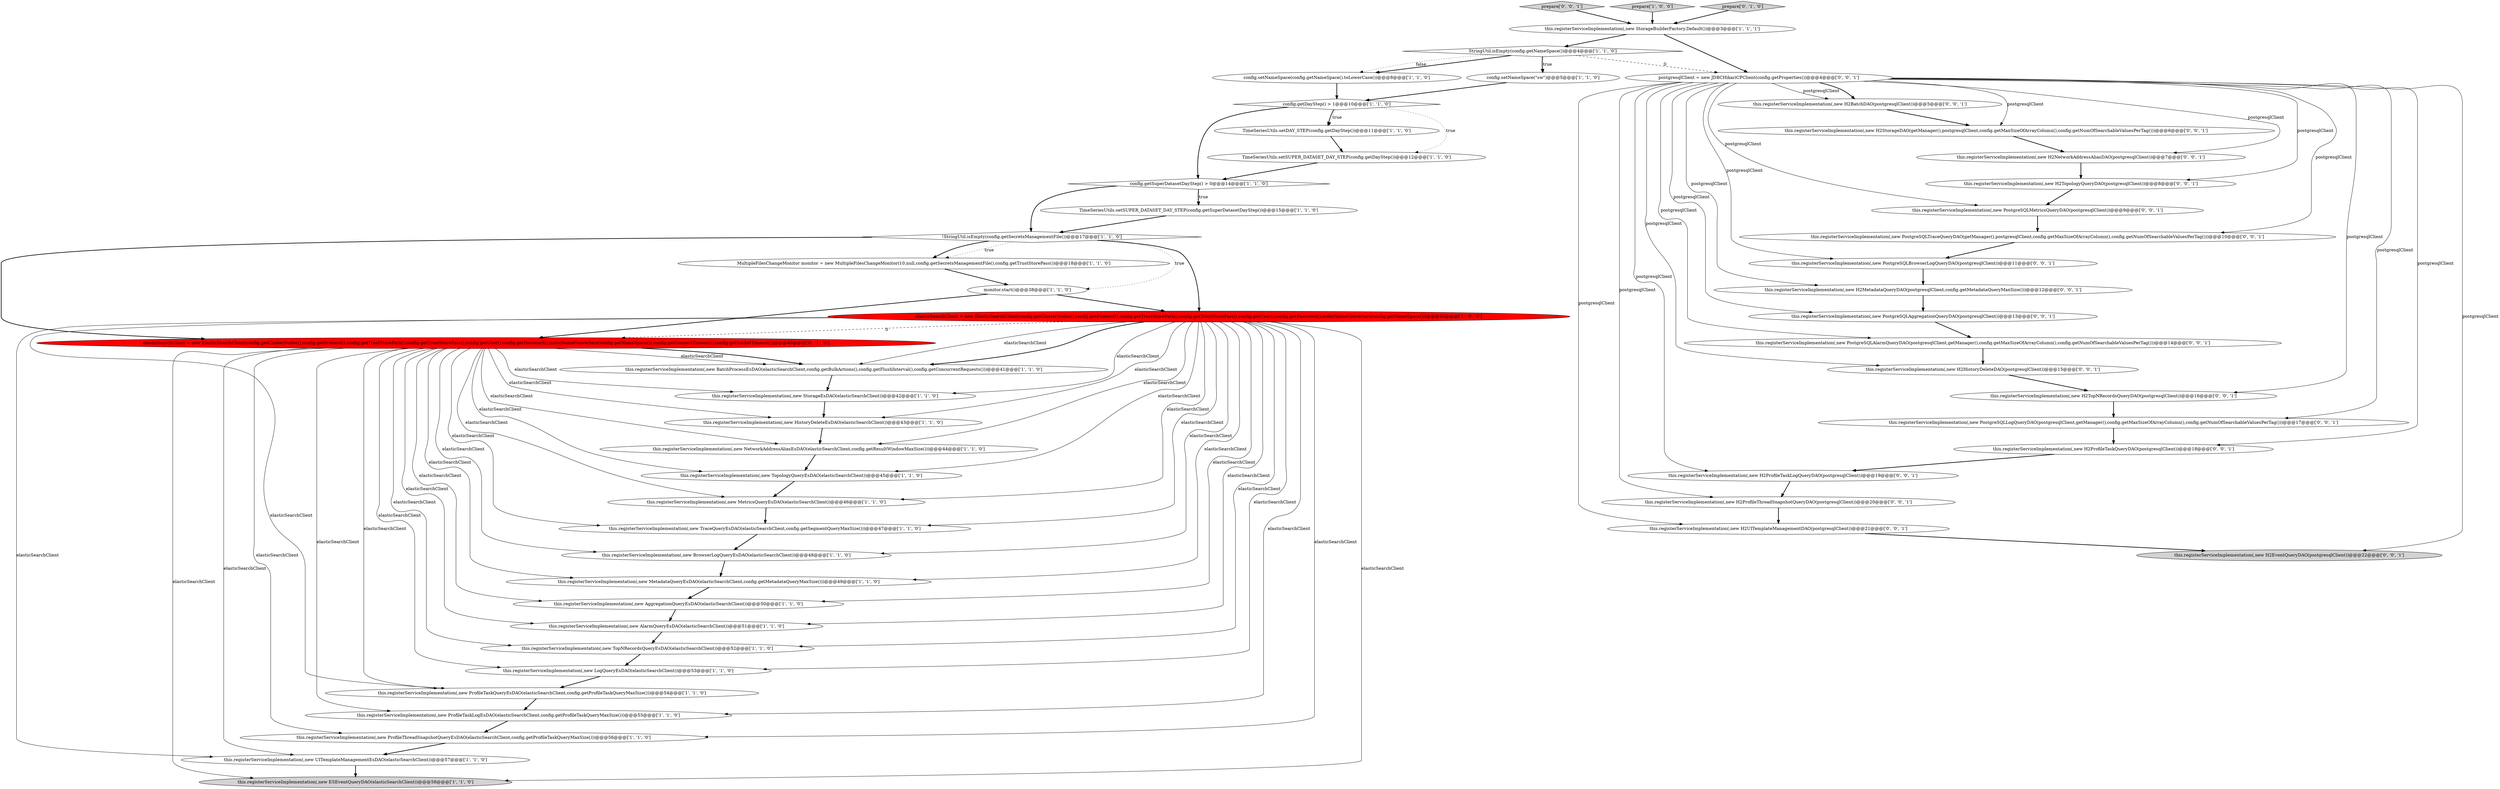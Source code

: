 digraph {
3 [style = filled, label = "config.setNameSpace(\"sw\")@@@5@@@['1', '1', '0']", fillcolor = white, shape = ellipse image = "AAA0AAABBB1BBB"];
43 [style = filled, label = "this.registerServiceImplementation(,new PostgreSQLMetricsQueryDAO(postgresqlClient))@@@9@@@['0', '0', '1']", fillcolor = white, shape = ellipse image = "AAA0AAABBB3BBB"];
9 [style = filled, label = "config.getSuperDatasetDayStep() > 0@@@14@@@['1', '1', '0']", fillcolor = white, shape = diamond image = "AAA0AAABBB1BBB"];
24 [style = filled, label = "elasticSearchClient = new ElasticSearchClient(config.getClusterNodes(),config.getProtocol(),config.getTrustStorePath(),config.getTrustStorePass(),config.getUser(),config.getPassword(),indexNameConverters(config.getNameSpace()))@@@40@@@['1', '0', '0']", fillcolor = red, shape = ellipse image = "AAA1AAABBB1BBB"];
26 [style = filled, label = "StringUtil.isEmpty(config.getNameSpace())@@@4@@@['1', '1', '0']", fillcolor = white, shape = diamond image = "AAA0AAABBB1BBB"];
34 [style = filled, label = "postgresqlClient = new JDBCHikariCPClient(config.getProperties())@@@4@@@['0', '0', '1']", fillcolor = white, shape = ellipse image = "AAA0AAABBB3BBB"];
38 [style = filled, label = "this.registerServiceImplementation(,new H2UITemplateManagementDAO(postgresqlClient))@@@21@@@['0', '0', '1']", fillcolor = white, shape = ellipse image = "AAA0AAABBB3BBB"];
47 [style = filled, label = "this.registerServiceImplementation(,new H2ProfileThreadSnapshotQueryDAO(postgresqlClient))@@@20@@@['0', '0', '1']", fillcolor = white, shape = ellipse image = "AAA0AAABBB3BBB"];
52 [style = filled, label = "this.registerServiceImplementation(,new H2MetadataQueryDAO(postgresqlClient,config.getMetadataQueryMaxSize()))@@@12@@@['0', '0', '1']", fillcolor = white, shape = ellipse image = "AAA0AAABBB3BBB"];
11 [style = filled, label = "this.registerServiceImplementation(,new ESEventQueryDAO(elasticSearchClient))@@@58@@@['1', '1', '0']", fillcolor = lightgray, shape = ellipse image = "AAA0AAABBB1BBB"];
21 [style = filled, label = "this.registerServiceImplementation(,new TopNRecordsQueryEsDAO(elasticSearchClient))@@@52@@@['1', '1', '0']", fillcolor = white, shape = ellipse image = "AAA0AAABBB1BBB"];
1 [style = filled, label = "config.setNameSpace(config.getNameSpace().toLowerCase())@@@8@@@['1', '1', '0']", fillcolor = white, shape = ellipse image = "AAA0AAABBB1BBB"];
4 [style = filled, label = "!StringUtil.isEmpty(config.getSecretsManagementFile())@@@17@@@['1', '1', '0']", fillcolor = white, shape = diamond image = "AAA0AAABBB1BBB"];
17 [style = filled, label = "this.registerServiceImplementation(,new TopologyQueryEsDAO(elasticSearchClient))@@@45@@@['1', '1', '0']", fillcolor = white, shape = ellipse image = "AAA0AAABBB1BBB"];
25 [style = filled, label = "this.registerServiceImplementation(,new BrowserLogQueryEsDAO(elasticSearchClient))@@@48@@@['1', '1', '0']", fillcolor = white, shape = ellipse image = "AAA0AAABBB1BBB"];
20 [style = filled, label = "this.registerServiceImplementation(,new NetworkAddressAliasEsDAO(elasticSearchClient,config.getResultWindowMaxSize()))@@@44@@@['1', '1', '0']", fillcolor = white, shape = ellipse image = "AAA0AAABBB1BBB"];
39 [style = filled, label = "this.registerServiceImplementation(,new PostgreSQLTraceQueryDAO(getManager(),postgresqlClient,config.getMaxSizeOfArrayColumn(),config.getNumOfSearchableValuesPerTag()))@@@10@@@['0', '0', '1']", fillcolor = white, shape = ellipse image = "AAA0AAABBB3BBB"];
30 [style = filled, label = "this.registerServiceImplementation(,new ProfileTaskLogEsDAO(elasticSearchClient,config.getProfileTaskQueryMaxSize()))@@@55@@@['1', '1', '0']", fillcolor = white, shape = ellipse image = "AAA0AAABBB1BBB"];
12 [style = filled, label = "this.registerServiceImplementation(,new ProfileTaskQueryEsDAO(elasticSearchClient,config.getProfileTaskQueryMaxSize()))@@@54@@@['1', '1', '0']", fillcolor = white, shape = ellipse image = "AAA0AAABBB1BBB"];
37 [style = filled, label = "this.registerServiceImplementation(,new H2BatchDAO(postgresqlClient))@@@5@@@['0', '0', '1']", fillcolor = white, shape = ellipse image = "AAA0AAABBB3BBB"];
51 [style = filled, label = "this.registerServiceImplementation(,new H2ProfileTaskQueryDAO(postgresqlClient))@@@18@@@['0', '0', '1']", fillcolor = white, shape = ellipse image = "AAA0AAABBB3BBB"];
19 [style = filled, label = "this.registerServiceImplementation(,new UITemplateManagementEsDAO(elasticSearchClient))@@@57@@@['1', '1', '0']", fillcolor = white, shape = ellipse image = "AAA0AAABBB1BBB"];
23 [style = filled, label = "this.registerServiceImplementation(,new StorageBuilderFactory.Default())@@@3@@@['1', '1', '1']", fillcolor = white, shape = ellipse image = "AAA0AAABBB1BBB"];
18 [style = filled, label = "config.getDayStep() > 1@@@10@@@['1', '1', '0']", fillcolor = white, shape = diamond image = "AAA0AAABBB1BBB"];
35 [style = filled, label = "this.registerServiceImplementation(,new PostgreSQLAggregationQueryDAO(postgresqlClient))@@@13@@@['0', '0', '1']", fillcolor = white, shape = ellipse image = "AAA0AAABBB3BBB"];
5 [style = filled, label = "this.registerServiceImplementation(,new AggregationQueryEsDAO(elasticSearchClient))@@@50@@@['1', '1', '0']", fillcolor = white, shape = ellipse image = "AAA0AAABBB1BBB"];
36 [style = filled, label = "this.registerServiceImplementation(,new H2StorageDAO(getManager(),postgresqlClient,config.getMaxSizeOfArrayColumn(),config.getNumOfSearchableValuesPerTag()))@@@6@@@['0', '0', '1']", fillcolor = white, shape = ellipse image = "AAA0AAABBB3BBB"];
42 [style = filled, label = "prepare['0', '0', '1']", fillcolor = lightgray, shape = diamond image = "AAA0AAABBB3BBB"];
22 [style = filled, label = "prepare['1', '0', '0']", fillcolor = lightgray, shape = diamond image = "AAA0AAABBB1BBB"];
10 [style = filled, label = "this.registerServiceImplementation(,new AlarmQueryEsDAO(elasticSearchClient))@@@51@@@['1', '1', '0']", fillcolor = white, shape = ellipse image = "AAA0AAABBB1BBB"];
2 [style = filled, label = "monitor.start()@@@38@@@['1', '1', '0']", fillcolor = white, shape = ellipse image = "AAA0AAABBB1BBB"];
41 [style = filled, label = "this.registerServiceImplementation(,new H2HistoryDeleteDAO(postgresqlClient))@@@15@@@['0', '0', '1']", fillcolor = white, shape = ellipse image = "AAA0AAABBB3BBB"];
28 [style = filled, label = "this.registerServiceImplementation(,new MetricsQueryEsDAO(elasticSearchClient))@@@46@@@['1', '1', '0']", fillcolor = white, shape = ellipse image = "AAA0AAABBB1BBB"];
27 [style = filled, label = "this.registerServiceImplementation(,new BatchProcessEsDAO(elasticSearchClient,config.getBulkActions(),config.getFlushInterval(),config.getConcurrentRequests()))@@@41@@@['1', '1', '0']", fillcolor = white, shape = ellipse image = "AAA0AAABBB1BBB"];
13 [style = filled, label = "this.registerServiceImplementation(,new HistoryDeleteEsDAO(elasticSearchClient))@@@43@@@['1', '1', '0']", fillcolor = white, shape = ellipse image = "AAA0AAABBB1BBB"];
50 [style = filled, label = "this.registerServiceImplementation(,new H2TopNRecordsQueryDAO(postgresqlClient))@@@16@@@['0', '0', '1']", fillcolor = white, shape = ellipse image = "AAA0AAABBB3BBB"];
46 [style = filled, label = "this.registerServiceImplementation(,new PostgreSQLAlarmQueryDAO(postgresqlClient,getManager(),config.getMaxSizeOfArrayColumn(),config.getNumOfSearchableValuesPerTag()))@@@14@@@['0', '0', '1']", fillcolor = white, shape = ellipse image = "AAA0AAABBB3BBB"];
53 [style = filled, label = "this.registerServiceImplementation(,new H2EventQueryDAO(postgresqlClient))@@@22@@@['0', '0', '1']", fillcolor = lightgray, shape = ellipse image = "AAA0AAABBB3BBB"];
48 [style = filled, label = "this.registerServiceImplementation(,new H2ProfileTaskLogQueryDAO(postgresqlClient))@@@19@@@['0', '0', '1']", fillcolor = white, shape = ellipse image = "AAA0AAABBB3BBB"];
7 [style = filled, label = "TimeSeriesUtils.setDAY_STEP(config.getDayStep())@@@11@@@['1', '1', '0']", fillcolor = white, shape = ellipse image = "AAA0AAABBB1BBB"];
45 [style = filled, label = "this.registerServiceImplementation(,new H2NetworkAddressAliasDAO(postgresqlClient))@@@7@@@['0', '0', '1']", fillcolor = white, shape = ellipse image = "AAA0AAABBB3BBB"];
14 [style = filled, label = "this.registerServiceImplementation(,new TraceQueryEsDAO(elasticSearchClient,config.getSegmentQueryMaxSize()))@@@47@@@['1', '1', '0']", fillcolor = white, shape = ellipse image = "AAA0AAABBB1BBB"];
6 [style = filled, label = "TimeSeriesUtils.setSUPER_DATASET_DAY_STEP(config.getSuperDatasetDayStep())@@@15@@@['1', '1', '0']", fillcolor = white, shape = ellipse image = "AAA0AAABBB1BBB"];
29 [style = filled, label = "this.registerServiceImplementation(,new MetadataQueryEsDAO(elasticSearchClient,config.getMetadataQueryMaxSize()))@@@49@@@['1', '1', '0']", fillcolor = white, shape = ellipse image = "AAA0AAABBB1BBB"];
33 [style = filled, label = "prepare['0', '1', '0']", fillcolor = lightgray, shape = diamond image = "AAA0AAABBB2BBB"];
16 [style = filled, label = "TimeSeriesUtils.setSUPER_DATASET_DAY_STEP(config.getDayStep())@@@12@@@['1', '1', '0']", fillcolor = white, shape = ellipse image = "AAA0AAABBB1BBB"];
32 [style = filled, label = "elasticSearchClient = new ElasticSearchClient(config.getClusterNodes(),config.getProtocol(),config.getTrustStorePath(),config.getTrustStorePass(),config.getUser(),config.getPassword(),indexNameConverters(config.getNameSpace()),config.getConnectTimeout(),config.getSocketTimeout())@@@40@@@['0', '1', '0']", fillcolor = red, shape = ellipse image = "AAA1AAABBB2BBB"];
40 [style = filled, label = "this.registerServiceImplementation(,new H2TopologyQueryDAO(postgresqlClient))@@@8@@@['0', '0', '1']", fillcolor = white, shape = ellipse image = "AAA0AAABBB3BBB"];
8 [style = filled, label = "this.registerServiceImplementation(,new StorageEsDAO(elasticSearchClient))@@@42@@@['1', '1', '0']", fillcolor = white, shape = ellipse image = "AAA0AAABBB1BBB"];
15 [style = filled, label = "MultipleFilesChangeMonitor monitor = new MultipleFilesChangeMonitor(10,null,config.getSecretsManagementFile(),config.getTrustStorePass())@@@18@@@['1', '1', '0']", fillcolor = white, shape = ellipse image = "AAA0AAABBB1BBB"];
44 [style = filled, label = "this.registerServiceImplementation(,new PostgreSQLBrowserLogQueryDAO(postgresqlClient))@@@11@@@['0', '0', '1']", fillcolor = white, shape = ellipse image = "AAA0AAABBB3BBB"];
49 [style = filled, label = "this.registerServiceImplementation(,new PostgreSQLLogQueryDAO(postgresqlClient,getManager(),config.getMaxSizeOfArrayColumn(),config.getNumOfSearchableValuesPerTag()))@@@17@@@['0', '0', '1']", fillcolor = white, shape = ellipse image = "AAA0AAABBB3BBB"];
31 [style = filled, label = "this.registerServiceImplementation(,new ProfileThreadSnapshotQueryEsDAO(elasticSearchClient,config.getProfileTaskQueryMaxSize()))@@@56@@@['1', '1', '0']", fillcolor = white, shape = ellipse image = "AAA0AAABBB1BBB"];
0 [style = filled, label = "this.registerServiceImplementation(,new LogQueryEsDAO(elasticSearchClient))@@@53@@@['1', '1', '0']", fillcolor = white, shape = ellipse image = "AAA0AAABBB1BBB"];
42->23 [style = bold, label=""];
14->25 [style = bold, label=""];
29->5 [style = bold, label=""];
34->49 [style = solid, label="postgresqlClient"];
34->38 [style = solid, label="postgresqlClient"];
4->15 [style = bold, label=""];
49->51 [style = bold, label=""];
19->11 [style = bold, label=""];
25->29 [style = bold, label=""];
24->0 [style = solid, label="elasticSearchClient"];
32->21 [style = solid, label="elasticSearchClient"];
28->14 [style = bold, label=""];
9->6 [style = bold, label=""];
32->14 [style = solid, label="elasticSearchClient"];
3->18 [style = bold, label=""];
24->27 [style = solid, label="elasticSearchClient"];
51->48 [style = bold, label=""];
32->27 [style = solid, label="elasticSearchClient"];
24->14 [style = solid, label="elasticSearchClient"];
7->16 [style = bold, label=""];
24->28 [style = solid, label="elasticSearchClient"];
32->5 [style = solid, label="elasticSearchClient"];
13->20 [style = bold, label=""];
2->32 [style = bold, label=""];
2->24 [style = bold, label=""];
32->13 [style = solid, label="elasticSearchClient"];
24->27 [style = bold, label=""];
16->9 [style = bold, label=""];
52->35 [style = bold, label=""];
5->10 [style = bold, label=""];
34->50 [style = solid, label="postgresqlClient"];
37->36 [style = bold, label=""];
21->0 [style = bold, label=""];
18->16 [style = dotted, label="true"];
26->1 [style = bold, label=""];
32->25 [style = solid, label="elasticSearchClient"];
38->53 [style = bold, label=""];
34->51 [style = solid, label="postgresqlClient"];
10->21 [style = bold, label=""];
32->12 [style = solid, label="elasticSearchClient"];
34->36 [style = solid, label="postgresqlClient"];
22->23 [style = bold, label=""];
26->3 [style = dotted, label="true"];
50->49 [style = bold, label=""];
24->30 [style = solid, label="elasticSearchClient"];
46->41 [style = bold, label=""];
32->30 [style = solid, label="elasticSearchClient"];
33->23 [style = bold, label=""];
24->21 [style = solid, label="elasticSearchClient"];
24->32 [style = dashed, label="0"];
6->4 [style = bold, label=""];
34->44 [style = solid, label="postgresqlClient"];
24->17 [style = solid, label="elasticSearchClient"];
18->9 [style = bold, label=""];
32->28 [style = solid, label="elasticSearchClient"];
32->0 [style = solid, label="elasticSearchClient"];
24->20 [style = solid, label="elasticSearchClient"];
24->8 [style = solid, label="elasticSearchClient"];
18->7 [style = bold, label=""];
27->8 [style = bold, label=""];
41->50 [style = bold, label=""];
4->2 [style = dotted, label="true"];
32->10 [style = solid, label="elasticSearchClient"];
4->24 [style = bold, label=""];
18->7 [style = dotted, label="true"];
34->45 [style = solid, label="postgresqlClient"];
34->41 [style = solid, label="postgresqlClient"];
34->43 [style = solid, label="postgresqlClient"];
26->3 [style = bold, label=""];
0->12 [style = bold, label=""];
32->29 [style = solid, label="elasticSearchClient"];
32->27 [style = bold, label=""];
4->15 [style = dotted, label="true"];
34->37 [style = solid, label="postgresqlClient"];
32->20 [style = solid, label="elasticSearchClient"];
32->17 [style = solid, label="elasticSearchClient"];
30->31 [style = bold, label=""];
32->11 [style = solid, label="elasticSearchClient"];
24->10 [style = solid, label="elasticSearchClient"];
24->11 [style = solid, label="elasticSearchClient"];
40->43 [style = bold, label=""];
26->1 [style = dotted, label="false"];
26->34 [style = dashed, label="0"];
43->39 [style = bold, label=""];
31->19 [style = bold, label=""];
45->40 [style = bold, label=""];
8->13 [style = bold, label=""];
34->46 [style = solid, label="postgresqlClient"];
15->2 [style = bold, label=""];
20->17 [style = bold, label=""];
39->44 [style = bold, label=""];
9->4 [style = bold, label=""];
23->26 [style = bold, label=""];
34->48 [style = solid, label="postgresqlClient"];
1->18 [style = bold, label=""];
12->30 [style = bold, label=""];
34->52 [style = solid, label="postgresqlClient"];
9->6 [style = dotted, label="true"];
47->38 [style = bold, label=""];
34->47 [style = solid, label="postgresqlClient"];
34->35 [style = solid, label="postgresqlClient"];
24->31 [style = solid, label="elasticSearchClient"];
17->28 [style = bold, label=""];
32->8 [style = solid, label="elasticSearchClient"];
32->31 [style = solid, label="elasticSearchClient"];
34->37 [style = bold, label=""];
24->25 [style = solid, label="elasticSearchClient"];
48->47 [style = bold, label=""];
34->53 [style = solid, label="postgresqlClient"];
44->52 [style = bold, label=""];
34->39 [style = solid, label="postgresqlClient"];
24->5 [style = solid, label="elasticSearchClient"];
23->34 [style = bold, label=""];
36->45 [style = bold, label=""];
24->19 [style = solid, label="elasticSearchClient"];
24->29 [style = solid, label="elasticSearchClient"];
32->19 [style = solid, label="elasticSearchClient"];
4->32 [style = bold, label=""];
34->40 [style = solid, label="postgresqlClient"];
24->12 [style = solid, label="elasticSearchClient"];
24->13 [style = solid, label="elasticSearchClient"];
35->46 [style = bold, label=""];
}
